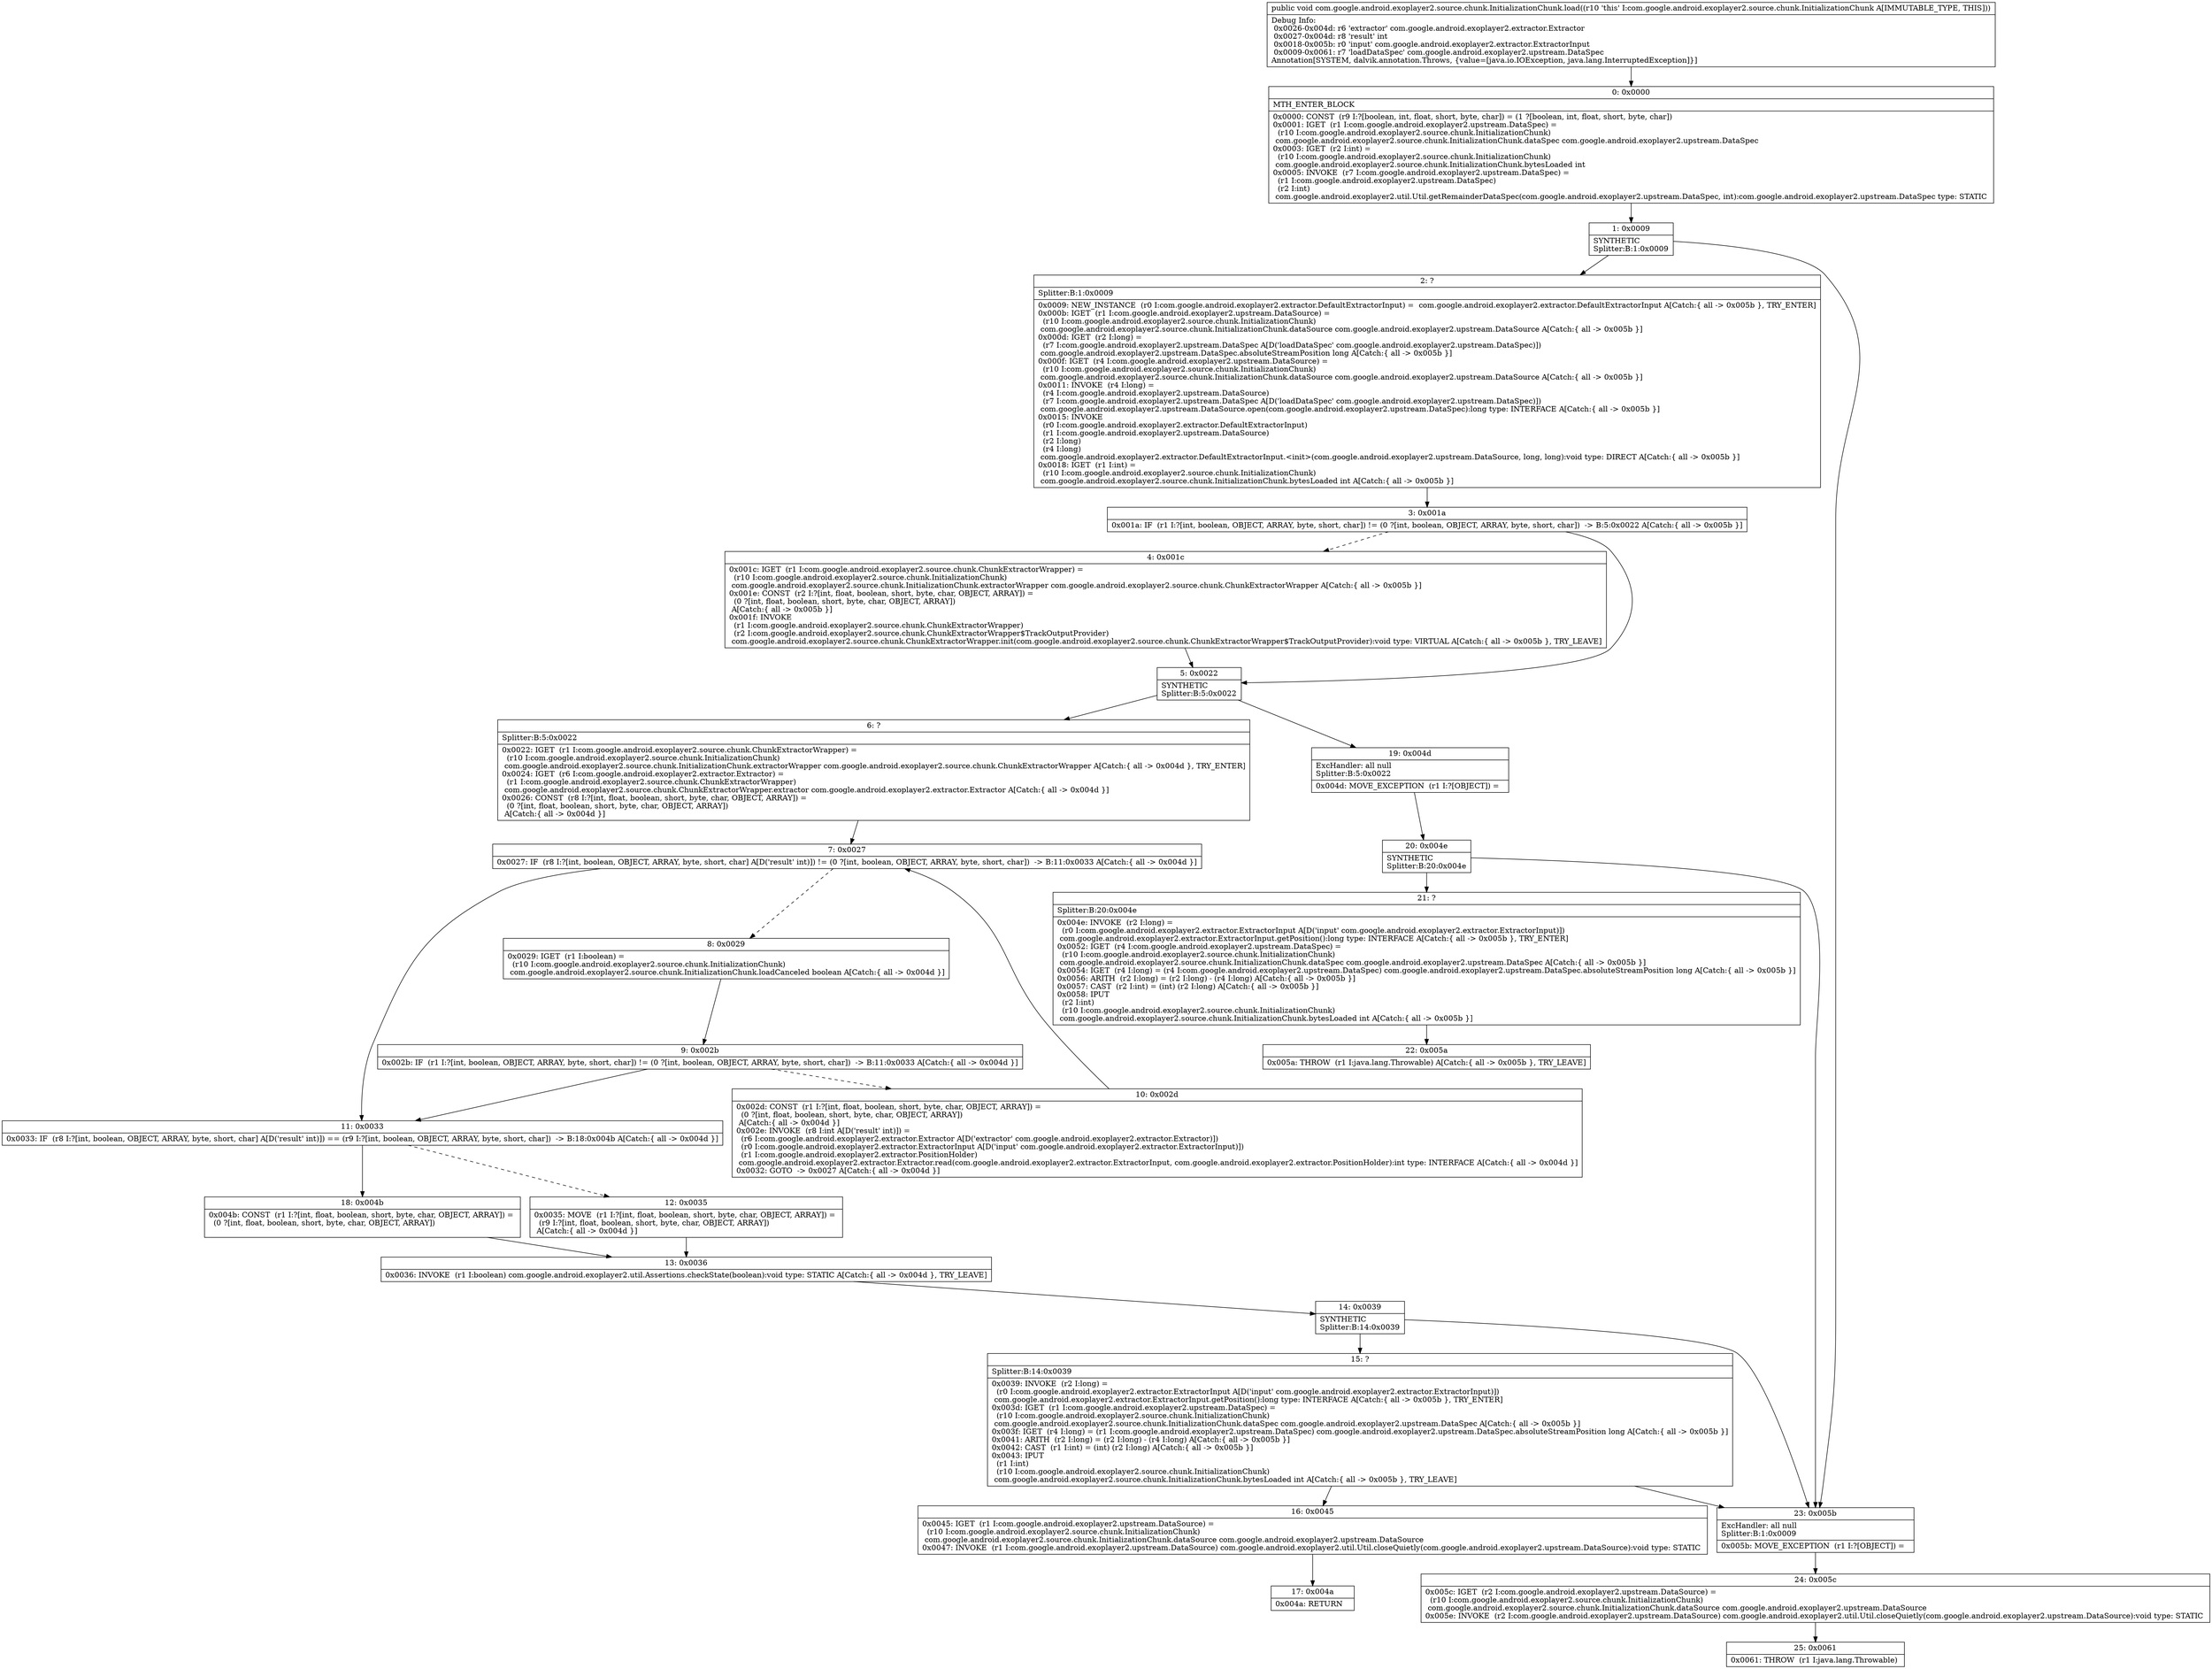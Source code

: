 digraph "CFG forcom.google.android.exoplayer2.source.chunk.InitializationChunk.load()V" {
Node_0 [shape=record,label="{0\:\ 0x0000|MTH_ENTER_BLOCK\l|0x0000: CONST  (r9 I:?[boolean, int, float, short, byte, char]) = (1 ?[boolean, int, float, short, byte, char]) \l0x0001: IGET  (r1 I:com.google.android.exoplayer2.upstream.DataSpec) = \l  (r10 I:com.google.android.exoplayer2.source.chunk.InitializationChunk)\l com.google.android.exoplayer2.source.chunk.InitializationChunk.dataSpec com.google.android.exoplayer2.upstream.DataSpec \l0x0003: IGET  (r2 I:int) = \l  (r10 I:com.google.android.exoplayer2.source.chunk.InitializationChunk)\l com.google.android.exoplayer2.source.chunk.InitializationChunk.bytesLoaded int \l0x0005: INVOKE  (r7 I:com.google.android.exoplayer2.upstream.DataSpec) = \l  (r1 I:com.google.android.exoplayer2.upstream.DataSpec)\l  (r2 I:int)\l com.google.android.exoplayer2.util.Util.getRemainderDataSpec(com.google.android.exoplayer2.upstream.DataSpec, int):com.google.android.exoplayer2.upstream.DataSpec type: STATIC \l}"];
Node_1 [shape=record,label="{1\:\ 0x0009|SYNTHETIC\lSplitter:B:1:0x0009\l}"];
Node_2 [shape=record,label="{2\:\ ?|Splitter:B:1:0x0009\l|0x0009: NEW_INSTANCE  (r0 I:com.google.android.exoplayer2.extractor.DefaultExtractorInput) =  com.google.android.exoplayer2.extractor.DefaultExtractorInput A[Catch:\{ all \-\> 0x005b \}, TRY_ENTER]\l0x000b: IGET  (r1 I:com.google.android.exoplayer2.upstream.DataSource) = \l  (r10 I:com.google.android.exoplayer2.source.chunk.InitializationChunk)\l com.google.android.exoplayer2.source.chunk.InitializationChunk.dataSource com.google.android.exoplayer2.upstream.DataSource A[Catch:\{ all \-\> 0x005b \}]\l0x000d: IGET  (r2 I:long) = \l  (r7 I:com.google.android.exoplayer2.upstream.DataSpec A[D('loadDataSpec' com.google.android.exoplayer2.upstream.DataSpec)])\l com.google.android.exoplayer2.upstream.DataSpec.absoluteStreamPosition long A[Catch:\{ all \-\> 0x005b \}]\l0x000f: IGET  (r4 I:com.google.android.exoplayer2.upstream.DataSource) = \l  (r10 I:com.google.android.exoplayer2.source.chunk.InitializationChunk)\l com.google.android.exoplayer2.source.chunk.InitializationChunk.dataSource com.google.android.exoplayer2.upstream.DataSource A[Catch:\{ all \-\> 0x005b \}]\l0x0011: INVOKE  (r4 I:long) = \l  (r4 I:com.google.android.exoplayer2.upstream.DataSource)\l  (r7 I:com.google.android.exoplayer2.upstream.DataSpec A[D('loadDataSpec' com.google.android.exoplayer2.upstream.DataSpec)])\l com.google.android.exoplayer2.upstream.DataSource.open(com.google.android.exoplayer2.upstream.DataSpec):long type: INTERFACE A[Catch:\{ all \-\> 0x005b \}]\l0x0015: INVOKE  \l  (r0 I:com.google.android.exoplayer2.extractor.DefaultExtractorInput)\l  (r1 I:com.google.android.exoplayer2.upstream.DataSource)\l  (r2 I:long)\l  (r4 I:long)\l com.google.android.exoplayer2.extractor.DefaultExtractorInput.\<init\>(com.google.android.exoplayer2.upstream.DataSource, long, long):void type: DIRECT A[Catch:\{ all \-\> 0x005b \}]\l0x0018: IGET  (r1 I:int) = \l  (r10 I:com.google.android.exoplayer2.source.chunk.InitializationChunk)\l com.google.android.exoplayer2.source.chunk.InitializationChunk.bytesLoaded int A[Catch:\{ all \-\> 0x005b \}]\l}"];
Node_3 [shape=record,label="{3\:\ 0x001a|0x001a: IF  (r1 I:?[int, boolean, OBJECT, ARRAY, byte, short, char]) != (0 ?[int, boolean, OBJECT, ARRAY, byte, short, char])  \-\> B:5:0x0022 A[Catch:\{ all \-\> 0x005b \}]\l}"];
Node_4 [shape=record,label="{4\:\ 0x001c|0x001c: IGET  (r1 I:com.google.android.exoplayer2.source.chunk.ChunkExtractorWrapper) = \l  (r10 I:com.google.android.exoplayer2.source.chunk.InitializationChunk)\l com.google.android.exoplayer2.source.chunk.InitializationChunk.extractorWrapper com.google.android.exoplayer2.source.chunk.ChunkExtractorWrapper A[Catch:\{ all \-\> 0x005b \}]\l0x001e: CONST  (r2 I:?[int, float, boolean, short, byte, char, OBJECT, ARRAY]) = \l  (0 ?[int, float, boolean, short, byte, char, OBJECT, ARRAY])\l A[Catch:\{ all \-\> 0x005b \}]\l0x001f: INVOKE  \l  (r1 I:com.google.android.exoplayer2.source.chunk.ChunkExtractorWrapper)\l  (r2 I:com.google.android.exoplayer2.source.chunk.ChunkExtractorWrapper$TrackOutputProvider)\l com.google.android.exoplayer2.source.chunk.ChunkExtractorWrapper.init(com.google.android.exoplayer2.source.chunk.ChunkExtractorWrapper$TrackOutputProvider):void type: VIRTUAL A[Catch:\{ all \-\> 0x005b \}, TRY_LEAVE]\l}"];
Node_5 [shape=record,label="{5\:\ 0x0022|SYNTHETIC\lSplitter:B:5:0x0022\l}"];
Node_6 [shape=record,label="{6\:\ ?|Splitter:B:5:0x0022\l|0x0022: IGET  (r1 I:com.google.android.exoplayer2.source.chunk.ChunkExtractorWrapper) = \l  (r10 I:com.google.android.exoplayer2.source.chunk.InitializationChunk)\l com.google.android.exoplayer2.source.chunk.InitializationChunk.extractorWrapper com.google.android.exoplayer2.source.chunk.ChunkExtractorWrapper A[Catch:\{ all \-\> 0x004d \}, TRY_ENTER]\l0x0024: IGET  (r6 I:com.google.android.exoplayer2.extractor.Extractor) = \l  (r1 I:com.google.android.exoplayer2.source.chunk.ChunkExtractorWrapper)\l com.google.android.exoplayer2.source.chunk.ChunkExtractorWrapper.extractor com.google.android.exoplayer2.extractor.Extractor A[Catch:\{ all \-\> 0x004d \}]\l0x0026: CONST  (r8 I:?[int, float, boolean, short, byte, char, OBJECT, ARRAY]) = \l  (0 ?[int, float, boolean, short, byte, char, OBJECT, ARRAY])\l A[Catch:\{ all \-\> 0x004d \}]\l}"];
Node_7 [shape=record,label="{7\:\ 0x0027|0x0027: IF  (r8 I:?[int, boolean, OBJECT, ARRAY, byte, short, char] A[D('result' int)]) != (0 ?[int, boolean, OBJECT, ARRAY, byte, short, char])  \-\> B:11:0x0033 A[Catch:\{ all \-\> 0x004d \}]\l}"];
Node_8 [shape=record,label="{8\:\ 0x0029|0x0029: IGET  (r1 I:boolean) = \l  (r10 I:com.google.android.exoplayer2.source.chunk.InitializationChunk)\l com.google.android.exoplayer2.source.chunk.InitializationChunk.loadCanceled boolean A[Catch:\{ all \-\> 0x004d \}]\l}"];
Node_9 [shape=record,label="{9\:\ 0x002b|0x002b: IF  (r1 I:?[int, boolean, OBJECT, ARRAY, byte, short, char]) != (0 ?[int, boolean, OBJECT, ARRAY, byte, short, char])  \-\> B:11:0x0033 A[Catch:\{ all \-\> 0x004d \}]\l}"];
Node_10 [shape=record,label="{10\:\ 0x002d|0x002d: CONST  (r1 I:?[int, float, boolean, short, byte, char, OBJECT, ARRAY]) = \l  (0 ?[int, float, boolean, short, byte, char, OBJECT, ARRAY])\l A[Catch:\{ all \-\> 0x004d \}]\l0x002e: INVOKE  (r8 I:int A[D('result' int)]) = \l  (r6 I:com.google.android.exoplayer2.extractor.Extractor A[D('extractor' com.google.android.exoplayer2.extractor.Extractor)])\l  (r0 I:com.google.android.exoplayer2.extractor.ExtractorInput A[D('input' com.google.android.exoplayer2.extractor.ExtractorInput)])\l  (r1 I:com.google.android.exoplayer2.extractor.PositionHolder)\l com.google.android.exoplayer2.extractor.Extractor.read(com.google.android.exoplayer2.extractor.ExtractorInput, com.google.android.exoplayer2.extractor.PositionHolder):int type: INTERFACE A[Catch:\{ all \-\> 0x004d \}]\l0x0032: GOTO  \-\> 0x0027 A[Catch:\{ all \-\> 0x004d \}]\l}"];
Node_11 [shape=record,label="{11\:\ 0x0033|0x0033: IF  (r8 I:?[int, boolean, OBJECT, ARRAY, byte, short, char] A[D('result' int)]) == (r9 I:?[int, boolean, OBJECT, ARRAY, byte, short, char])  \-\> B:18:0x004b A[Catch:\{ all \-\> 0x004d \}]\l}"];
Node_12 [shape=record,label="{12\:\ 0x0035|0x0035: MOVE  (r1 I:?[int, float, boolean, short, byte, char, OBJECT, ARRAY]) = \l  (r9 I:?[int, float, boolean, short, byte, char, OBJECT, ARRAY])\l A[Catch:\{ all \-\> 0x004d \}]\l}"];
Node_13 [shape=record,label="{13\:\ 0x0036|0x0036: INVOKE  (r1 I:boolean) com.google.android.exoplayer2.util.Assertions.checkState(boolean):void type: STATIC A[Catch:\{ all \-\> 0x004d \}, TRY_LEAVE]\l}"];
Node_14 [shape=record,label="{14\:\ 0x0039|SYNTHETIC\lSplitter:B:14:0x0039\l}"];
Node_15 [shape=record,label="{15\:\ ?|Splitter:B:14:0x0039\l|0x0039: INVOKE  (r2 I:long) = \l  (r0 I:com.google.android.exoplayer2.extractor.ExtractorInput A[D('input' com.google.android.exoplayer2.extractor.ExtractorInput)])\l com.google.android.exoplayer2.extractor.ExtractorInput.getPosition():long type: INTERFACE A[Catch:\{ all \-\> 0x005b \}, TRY_ENTER]\l0x003d: IGET  (r1 I:com.google.android.exoplayer2.upstream.DataSpec) = \l  (r10 I:com.google.android.exoplayer2.source.chunk.InitializationChunk)\l com.google.android.exoplayer2.source.chunk.InitializationChunk.dataSpec com.google.android.exoplayer2.upstream.DataSpec A[Catch:\{ all \-\> 0x005b \}]\l0x003f: IGET  (r4 I:long) = (r1 I:com.google.android.exoplayer2.upstream.DataSpec) com.google.android.exoplayer2.upstream.DataSpec.absoluteStreamPosition long A[Catch:\{ all \-\> 0x005b \}]\l0x0041: ARITH  (r2 I:long) = (r2 I:long) \- (r4 I:long) A[Catch:\{ all \-\> 0x005b \}]\l0x0042: CAST  (r1 I:int) = (int) (r2 I:long) A[Catch:\{ all \-\> 0x005b \}]\l0x0043: IPUT  \l  (r1 I:int)\l  (r10 I:com.google.android.exoplayer2.source.chunk.InitializationChunk)\l com.google.android.exoplayer2.source.chunk.InitializationChunk.bytesLoaded int A[Catch:\{ all \-\> 0x005b \}, TRY_LEAVE]\l}"];
Node_16 [shape=record,label="{16\:\ 0x0045|0x0045: IGET  (r1 I:com.google.android.exoplayer2.upstream.DataSource) = \l  (r10 I:com.google.android.exoplayer2.source.chunk.InitializationChunk)\l com.google.android.exoplayer2.source.chunk.InitializationChunk.dataSource com.google.android.exoplayer2.upstream.DataSource \l0x0047: INVOKE  (r1 I:com.google.android.exoplayer2.upstream.DataSource) com.google.android.exoplayer2.util.Util.closeQuietly(com.google.android.exoplayer2.upstream.DataSource):void type: STATIC \l}"];
Node_17 [shape=record,label="{17\:\ 0x004a|0x004a: RETURN   \l}"];
Node_18 [shape=record,label="{18\:\ 0x004b|0x004b: CONST  (r1 I:?[int, float, boolean, short, byte, char, OBJECT, ARRAY]) = \l  (0 ?[int, float, boolean, short, byte, char, OBJECT, ARRAY])\l \l}"];
Node_19 [shape=record,label="{19\:\ 0x004d|ExcHandler: all null\lSplitter:B:5:0x0022\l|0x004d: MOVE_EXCEPTION  (r1 I:?[OBJECT]) =  \l}"];
Node_20 [shape=record,label="{20\:\ 0x004e|SYNTHETIC\lSplitter:B:20:0x004e\l}"];
Node_21 [shape=record,label="{21\:\ ?|Splitter:B:20:0x004e\l|0x004e: INVOKE  (r2 I:long) = \l  (r0 I:com.google.android.exoplayer2.extractor.ExtractorInput A[D('input' com.google.android.exoplayer2.extractor.ExtractorInput)])\l com.google.android.exoplayer2.extractor.ExtractorInput.getPosition():long type: INTERFACE A[Catch:\{ all \-\> 0x005b \}, TRY_ENTER]\l0x0052: IGET  (r4 I:com.google.android.exoplayer2.upstream.DataSpec) = \l  (r10 I:com.google.android.exoplayer2.source.chunk.InitializationChunk)\l com.google.android.exoplayer2.source.chunk.InitializationChunk.dataSpec com.google.android.exoplayer2.upstream.DataSpec A[Catch:\{ all \-\> 0x005b \}]\l0x0054: IGET  (r4 I:long) = (r4 I:com.google.android.exoplayer2.upstream.DataSpec) com.google.android.exoplayer2.upstream.DataSpec.absoluteStreamPosition long A[Catch:\{ all \-\> 0x005b \}]\l0x0056: ARITH  (r2 I:long) = (r2 I:long) \- (r4 I:long) A[Catch:\{ all \-\> 0x005b \}]\l0x0057: CAST  (r2 I:int) = (int) (r2 I:long) A[Catch:\{ all \-\> 0x005b \}]\l0x0058: IPUT  \l  (r2 I:int)\l  (r10 I:com.google.android.exoplayer2.source.chunk.InitializationChunk)\l com.google.android.exoplayer2.source.chunk.InitializationChunk.bytesLoaded int A[Catch:\{ all \-\> 0x005b \}]\l}"];
Node_22 [shape=record,label="{22\:\ 0x005a|0x005a: THROW  (r1 I:java.lang.Throwable) A[Catch:\{ all \-\> 0x005b \}, TRY_LEAVE]\l}"];
Node_23 [shape=record,label="{23\:\ 0x005b|ExcHandler: all null\lSplitter:B:1:0x0009\l|0x005b: MOVE_EXCEPTION  (r1 I:?[OBJECT]) =  \l}"];
Node_24 [shape=record,label="{24\:\ 0x005c|0x005c: IGET  (r2 I:com.google.android.exoplayer2.upstream.DataSource) = \l  (r10 I:com.google.android.exoplayer2.source.chunk.InitializationChunk)\l com.google.android.exoplayer2.source.chunk.InitializationChunk.dataSource com.google.android.exoplayer2.upstream.DataSource \l0x005e: INVOKE  (r2 I:com.google.android.exoplayer2.upstream.DataSource) com.google.android.exoplayer2.util.Util.closeQuietly(com.google.android.exoplayer2.upstream.DataSource):void type: STATIC \l}"];
Node_25 [shape=record,label="{25\:\ 0x0061|0x0061: THROW  (r1 I:java.lang.Throwable) \l}"];
MethodNode[shape=record,label="{public void com.google.android.exoplayer2.source.chunk.InitializationChunk.load((r10 'this' I:com.google.android.exoplayer2.source.chunk.InitializationChunk A[IMMUTABLE_TYPE, THIS]))  | Debug Info:\l  0x0026\-0x004d: r6 'extractor' com.google.android.exoplayer2.extractor.Extractor\l  0x0027\-0x004d: r8 'result' int\l  0x0018\-0x005b: r0 'input' com.google.android.exoplayer2.extractor.ExtractorInput\l  0x0009\-0x0061: r7 'loadDataSpec' com.google.android.exoplayer2.upstream.DataSpec\lAnnotation[SYSTEM, dalvik.annotation.Throws, \{value=[java.io.IOException, java.lang.InterruptedException]\}]\l}"];
MethodNode -> Node_0;
Node_0 -> Node_1;
Node_1 -> Node_2;
Node_1 -> Node_23;
Node_2 -> Node_3;
Node_3 -> Node_4[style=dashed];
Node_3 -> Node_5;
Node_4 -> Node_5;
Node_5 -> Node_6;
Node_5 -> Node_19;
Node_6 -> Node_7;
Node_7 -> Node_8[style=dashed];
Node_7 -> Node_11;
Node_8 -> Node_9;
Node_9 -> Node_10[style=dashed];
Node_9 -> Node_11;
Node_10 -> Node_7;
Node_11 -> Node_12[style=dashed];
Node_11 -> Node_18;
Node_12 -> Node_13;
Node_13 -> Node_14;
Node_14 -> Node_15;
Node_14 -> Node_23;
Node_15 -> Node_16;
Node_15 -> Node_23;
Node_16 -> Node_17;
Node_18 -> Node_13;
Node_19 -> Node_20;
Node_20 -> Node_21;
Node_20 -> Node_23;
Node_21 -> Node_22;
Node_23 -> Node_24;
Node_24 -> Node_25;
}

